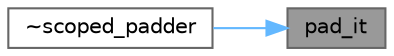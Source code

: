 digraph "pad_it"
{
 // LATEX_PDF_SIZE
  bgcolor="transparent";
  edge [fontname=Helvetica,fontsize=10,labelfontname=Helvetica,labelfontsize=10];
  node [fontname=Helvetica,fontsize=10,shape=box,height=0.2,width=0.4];
  rankdir="RL";
  Node1 [id="Node000001",label="pad_it",height=0.2,width=0.4,color="gray40", fillcolor="grey60", style="filled", fontcolor="black",tooltip=" "];
  Node1 -> Node2 [id="edge1_Node000001_Node000002",dir="back",color="steelblue1",style="solid",tooltip=" "];
  Node2 [id="Node000002",label="~scoped_padder",height=0.2,width=0.4,color="grey40", fillcolor="white", style="filled",URL="$classspdlog_1_1details_1_1scoped__padder.html#a24b11e8bbc9d08f7d2179c93f6da7e61",tooltip=" "];
}
